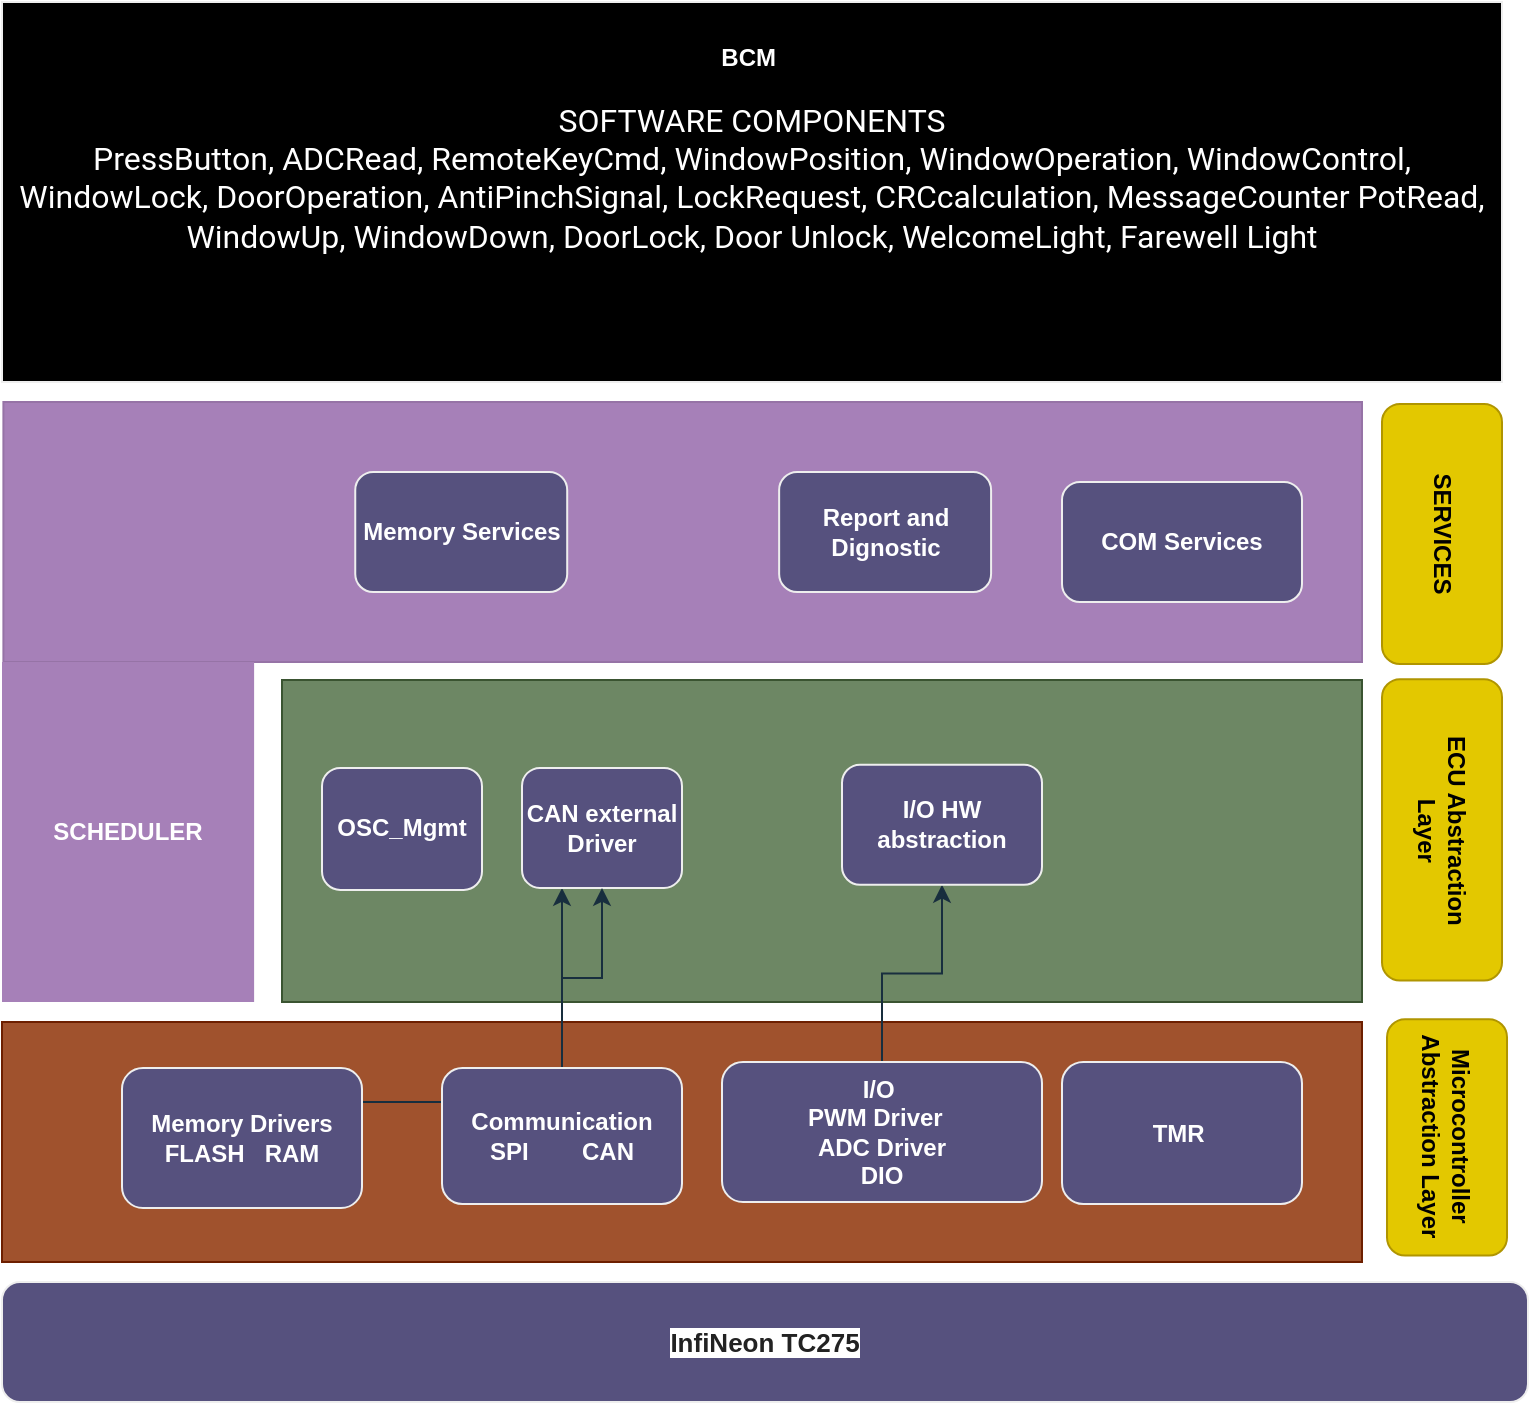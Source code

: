<mxfile version="20.2.5" type="github" pages="2">
  <diagram id="0SxEWgDJXTkLoPQnoZ41" name="Página-1">
    <mxGraphModel dx="1564" dy="956" grid="1" gridSize="10" guides="1" tooltips="1" connect="1" arrows="1" fold="1" page="1" pageScale="1" pageWidth="1100" pageHeight="850" background="none" math="0" shadow="0">
      <root>
        <mxCell id="0" />
        <mxCell id="1" parent="0" />
        <mxCell id="ohxu8sP8Bl96CsR-l8yv-2" value="" style="group" vertex="1" connectable="0" parent="1">
          <mxGeometry x="170" y="270" width="680" height="300" as="geometry" />
        </mxCell>
        <mxCell id="E3UZA_A3aNp--UBdqJW4-3" value="" style="rounded=0;whiteSpace=wrap;html=1;fillColor=#A680B8;strokeColor=#9673a6;fontStyle=1" parent="ohxu8sP8Bl96CsR-l8yv-2" vertex="1">
          <mxGeometry x="0.7" width="679.3" height="130" as="geometry" />
        </mxCell>
        <mxCell id="WLYs_z4ydL6w-I-2daiW-25" value="SCHEDULER" style="rounded=0;whiteSpace=wrap;html=1;fillColor=#A680B8;strokeColor=none;fontColor=#FFFFFF;fontStyle=1" parent="ohxu8sP8Bl96CsR-l8yv-2" vertex="1">
          <mxGeometry y="130" width="126.056" height="170" as="geometry" />
        </mxCell>
        <mxCell id="E3UZA_A3aNp--UBdqJW4-23" value="Report and Dignostic" style="rounded=1;whiteSpace=wrap;html=1;fillColor=#56517E;strokeColor=#EEEEEE;fontColor=#FFFFFF;fontStyle=1" parent="ohxu8sP8Bl96CsR-l8yv-2" vertex="1">
          <mxGeometry x="388.571" y="35" width="105.974" height="60" as="geometry" />
        </mxCell>
        <mxCell id="E3UZA_A3aNp--UBdqJW4-22" value="Memory Services" style="rounded=1;whiteSpace=wrap;html=1;glass=0;fillColor=#56517E;strokeColor=#EEEEEE;fontColor=#FFFFFF;fontStyle=1" parent="ohxu8sP8Bl96CsR-l8yv-2" vertex="1">
          <mxGeometry x="176.623" y="35" width="105.974" height="60" as="geometry" />
        </mxCell>
        <mxCell id="E3UZA_A3aNp--UBdqJW4-1" value="BCM&amp;nbsp;&lt;br&gt;&lt;br&gt;&lt;span style=&quot;font-family: Roboto, -apple-system, BlinkMacSystemFont, &amp;quot;Apple Color Emoji&amp;quot;, &amp;quot;Segoe UI&amp;quot;, Oxygen, Ubuntu, Cantarell, &amp;quot;Fira Sans&amp;quot;, &amp;quot;Droid Sans&amp;quot;, &amp;quot;Helvetica Neue&amp;quot;, sans-serif; font-size: 16px; font-weight: 400; text-align: start;&quot;&gt;SOFTWARE COMPONENTS&lt;/span&gt;&lt;br style=&quot;box-sizing: border-box; font-family: Roboto, -apple-system, BlinkMacSystemFont, &amp;quot;Apple Color Emoji&amp;quot;, &amp;quot;Segoe UI&amp;quot;, Oxygen, Ubuntu, Cantarell, &amp;quot;Fira Sans&amp;quot;, &amp;quot;Droid Sans&amp;quot;, &amp;quot;Helvetica Neue&amp;quot;, sans-serif; font-size: 16px; font-weight: 400; text-align: start;&quot;&gt;&lt;span style=&quot;font-family: Roboto, -apple-system, BlinkMacSystemFont, &amp;quot;Apple Color Emoji&amp;quot;, &amp;quot;Segoe UI&amp;quot;, Oxygen, Ubuntu, Cantarell, &amp;quot;Fira Sans&amp;quot;, &amp;quot;Droid Sans&amp;quot;, &amp;quot;Helvetica Neue&amp;quot;, sans-serif; font-size: 16px; font-weight: 400; text-align: start;&quot;&gt;PressButton, ADCRead, RemoteKeyCmd, WindowPosition, WindowOperation, WindowControl, WindowLock, DoorOperation, AntiPinchSignal, LockRequest, CRCcalculation, MessageCounter PotRead, WindowUp, WindowDown, DoorLock, Door Unlock, WelcomeLight, Farewell Light&lt;/span&gt;&lt;span&gt;&lt;br&gt;&lt;br&gt;&lt;br&gt;&lt;br&gt;&lt;/span&gt;" style="rounded=0;whiteSpace=wrap;html=1;fillColor=#000000;strokeColor=#EEEEEE;fontColor=#FFFFFF;fontStyle=1" parent="1" vertex="1">
          <mxGeometry x="170" y="70" width="750" height="190" as="geometry" />
        </mxCell>
        <mxCell id="E3UZA_A3aNp--UBdqJW4-24" value="COM Services" style="rounded=1;whiteSpace=wrap;html=1;fillColor=#56517E;strokeColor=#EEEEEE;fontColor=#FFFFFF;fontStyle=1" parent="1" vertex="1">
          <mxGeometry x="700" y="310" width="120" height="60" as="geometry" />
        </mxCell>
        <mxCell id="5Y2THX8Q8HSWR9ZChi4j-1" value="SERVICES" style="rounded=1;whiteSpace=wrap;html=1;rotation=90;fillColor=#e3c800;strokeColor=#B09500;fontColor=#000000;fontStyle=1" parent="1" vertex="1">
          <mxGeometry x="825" y="306" width="130" height="60" as="geometry" />
        </mxCell>
        <mxCell id="WLYs_z4ydL6w-I-2daiW-27" value="" style="rounded=0;whiteSpace=wrap;html=1;fillColor=#6d8764;strokeColor=#3A5431;fontColor=#ffffff;fontStyle=1" parent="1" vertex="1">
          <mxGeometry x="310" y="409" width="540" height="161" as="geometry" />
        </mxCell>
        <mxCell id="WLYs_z4ydL6w-I-2daiW-28" value="&lt;div style=&quot;text-align: start;&quot;&gt;&lt;br&gt;&lt;/div&gt;" style="rounded=0;whiteSpace=wrap;html=1;fillColor=#a0522d;strokeColor=#6D1F00;fontColor=#ffffff;fontStyle=1" parent="1" vertex="1">
          <mxGeometry x="170" y="580" width="680" height="120" as="geometry" />
        </mxCell>
        <mxCell id="WLYs_z4ydL6w-I-2daiW-32" style="edgeStyle=orthogonalEdgeStyle;rounded=0;orthogonalLoop=1;jettySize=auto;html=1;labelBackgroundColor=#FAD9D5;strokeColor=#182E3E;fontStyle=1" parent="1" source="WLYs_z4ydL6w-I-2daiW-33" target="WLYs_z4ydL6w-I-2daiW-39" edge="1">
          <mxGeometry relative="1" as="geometry" />
        </mxCell>
        <mxCell id="WLYs_z4ydL6w-I-2daiW-33" value="I/O&amp;nbsp;&lt;br&gt;PWM Driver&amp;nbsp;&amp;nbsp;&lt;br&gt;ADC Driver&lt;br&gt;DIO" style="rounded=1;whiteSpace=wrap;html=1;fillColor=#56517E;strokeColor=#EEEEEE;fontColor=#FFFFFF;fontStyle=1" parent="1" vertex="1">
          <mxGeometry x="530" y="600" width="160" height="70" as="geometry" />
        </mxCell>
        <mxCell id="WLYs_z4ydL6w-I-2daiW-34" style="edgeStyle=orthogonalEdgeStyle;rounded=0;orthogonalLoop=1;jettySize=auto;html=1;labelBackgroundColor=#FAD9D5;strokeColor=#182E3E;fontStyle=1" parent="1" source="WLYs_z4ydL6w-I-2daiW-35" target="WLYs_z4ydL6w-I-2daiW-42" edge="1">
          <mxGeometry relative="1" as="geometry">
            <Array as="points">
              <mxPoint x="290" y="620" />
              <mxPoint x="450" y="620" />
            </Array>
          </mxGeometry>
        </mxCell>
        <mxCell id="WLYs_z4ydL6w-I-2daiW-35" value="Memory Drivers&lt;br&gt;FLASH&amp;nbsp; &amp;nbsp;RAM" style="rounded=1;whiteSpace=wrap;html=1;fillColor=#56517E;strokeColor=#EEEEEE;fontColor=#FFFFFF;fontStyle=1" parent="1" vertex="1">
          <mxGeometry x="230" y="603" width="120" height="70" as="geometry" />
        </mxCell>
        <mxCell id="WLYs_z4ydL6w-I-2daiW-37" value="TMR&amp;nbsp;" style="rounded=1;whiteSpace=wrap;html=1;fillColor=#56517E;strokeColor=#EEEEEE;fontColor=#FFFFFF;fontStyle=1" parent="1" vertex="1">
          <mxGeometry x="700" y="600" width="120" height="71" as="geometry" />
        </mxCell>
        <mxCell id="WLYs_z4ydL6w-I-2daiW-38" value="OSC_Mgmt" style="rounded=1;whiteSpace=wrap;html=1;fillColor=#56517E;strokeColor=#EEEEEE;fontColor=#FFFFFF;fontStyle=1" parent="1" vertex="1">
          <mxGeometry x="330" y="452.94" width="80" height="61" as="geometry" />
        </mxCell>
        <mxCell id="WLYs_z4ydL6w-I-2daiW-39" value="I/O HW abstraction" style="rounded=1;whiteSpace=wrap;html=1;fillColor=#56517E;strokeColor=#EEEEEE;fontColor=#FFFFFF;fontStyle=1" parent="1" vertex="1">
          <mxGeometry x="590" y="451.35" width="100" height="60" as="geometry" />
        </mxCell>
        <mxCell id="WLYs_z4ydL6w-I-2daiW-40" style="edgeStyle=orthogonalEdgeStyle;rounded=0;orthogonalLoop=1;jettySize=auto;html=1;exitX=0.5;exitY=1;exitDx=0;exitDy=0;labelBackgroundColor=#FAD9D5;strokeColor=#182E3E;fontStyle=1" parent="1" source="WLYs_z4ydL6w-I-2daiW-39" target="WLYs_z4ydL6w-I-2daiW-39" edge="1">
          <mxGeometry relative="1" as="geometry" />
        </mxCell>
        <mxCell id="WLYs_z4ydL6w-I-2daiW-42" value="CAN external Driver" style="rounded=1;whiteSpace=wrap;html=1;fillColor=#56517E;strokeColor=#EEEEEE;fontColor=#FFFFFF;fontStyle=1" parent="1" vertex="1">
          <mxGeometry x="430" y="452.94" width="80" height="60" as="geometry" />
        </mxCell>
        <mxCell id="WLYs_z4ydL6w-I-2daiW-44" value="ECU Abstraction&lt;br&gt;Layer" style="rounded=1;whiteSpace=wrap;html=1;rotation=90;fillColor=#e3c800;strokeColor=#B09500;fontColor=#000000;fontStyle=1" parent="1" vertex="1">
          <mxGeometry x="814.69" y="453.94" width="150.63" height="60" as="geometry" />
        </mxCell>
        <mxCell id="WLYs_z4ydL6w-I-2daiW-45" value="Microcontroller Abstraction Layer" style="rounded=1;whiteSpace=wrap;html=1;rotation=90;fillColor=#e3c800;strokeColor=#B09500;fontColor=#000000;fontStyle=1" parent="1" vertex="1">
          <mxGeometry x="833.44" y="607.69" width="118.13" height="60" as="geometry" />
        </mxCell>
        <mxCell id="WLYs_z4ydL6w-I-2daiW-46" style="edgeStyle=orthogonalEdgeStyle;rounded=0;orthogonalLoop=1;jettySize=auto;html=1;entryX=0.5;entryY=1;entryDx=0;entryDy=0;labelBackgroundColor=#FAD9D5;strokeColor=#182E3E;fontStyle=1" parent="1" source="WLYs_z4ydL6w-I-2daiW-47" target="WLYs_z4ydL6w-I-2daiW-42" edge="1">
          <mxGeometry relative="1" as="geometry" />
        </mxCell>
        <mxCell id="WLYs_z4ydL6w-I-2daiW-47" value="Communication&lt;br&gt;SPI&amp;nbsp; &amp;nbsp; &amp;nbsp; &amp;nbsp; CAN" style="rounded=1;whiteSpace=wrap;html=1;fillColor=#56517E;strokeColor=#EEEEEE;fontColor=#FFFFFF;fontStyle=1" parent="1" vertex="1">
          <mxGeometry x="390" y="603" width="120" height="68" as="geometry" />
        </mxCell>
        <mxCell id="WLYs_z4ydL6w-I-2daiW-48" value="&lt;div style=&quot;text-align: start;&quot;&gt;&lt;font size=&quot;2&quot; face=&quot;Arial, Helvetica, sans-serif&quot; color=&quot;#222222&quot;&gt;&lt;span style=&quot;background-color: rgb(255, 255, 255);&quot;&gt;InfiNeon TC275&lt;/span&gt;&lt;/font&gt;&lt;/div&gt;" style="rounded=1;whiteSpace=wrap;html=1;fillColor=#56517E;strokeColor=#EEEEEE;fontColor=#FFFFFF;fontStyle=1" parent="1" vertex="1">
          <mxGeometry x="170" y="710" width="763" height="60" as="geometry" />
        </mxCell>
      </root>
    </mxGraphModel>
  </diagram>
  <diagram id="zN3AyqDoziPQk-1GQuDL" name="Página-2">
    <mxGraphModel dx="1422" dy="765" grid="1" gridSize="10" guides="1" tooltips="1" connect="1" arrows="1" fold="1" page="1" pageScale="1" pageWidth="1100" pageHeight="850" math="0" shadow="0">
      <root>
        <mxCell id="0" />
        <mxCell id="1" parent="0" />
        <mxCell id="WIb1HFvYGEBfSn61_mD_-1" value="&lt;b style=&quot;font-size: 26px;&quot;&gt;DCU&lt;/b&gt;" style="rounded=0;whiteSpace=wrap;html=1;fontSize=26;strokeWidth=4;strokeColor=#990000;" vertex="1" parent="1">
          <mxGeometry x="40" y="30" width="1040" height="30" as="geometry" />
        </mxCell>
        <mxCell id="WIb1HFvYGEBfSn61_mD_-2" value="RTE" style="rounded=0;whiteSpace=wrap;html=1;fillColor=#CCCC00;strokeColor=#A50040;fontColor=#ffffff;fontSize=26;" vertex="1" parent="1">
          <mxGeometry x="40" y="80" width="1040" height="60" as="geometry" />
        </mxCell>
        <mxCell id="WIb1HFvYGEBfSn61_mD_-3" value="" style="rounded=0;whiteSpace=wrap;html=1;fillColor=#FF6666;strokeColor=#10739e;" vertex="1" parent="1">
          <mxGeometry x="40" y="160" width="970" height="140" as="geometry" />
        </mxCell>
        <mxCell id="WIb1HFvYGEBfSn61_mD_-18" value="Window Control" style="rounded=1;whiteSpace=wrap;html=1;glass=0;fillColor=#9933FF;strokeColor=#b85450;" vertex="1" parent="1">
          <mxGeometry x="252" y="200" width="120" height="60" as="geometry" />
        </mxCell>
        <mxCell id="WIb1HFvYGEBfSn61_mD_-19" value="Lock Control" style="rounded=1;whiteSpace=wrap;html=1;fillColor=#333333;strokeColor=#6D1F00;fontColor=#ffffff;fontSize=15;" vertex="1" parent="1">
          <mxGeometry x="559" y="200" width="120" height="60" as="geometry" />
        </mxCell>
        <mxCell id="WIb1HFvYGEBfSn61_mD_-20" value="AntiPinch Control" style="rounded=1;whiteSpace=wrap;html=1;fillColor=#333333;strokeColor=#6D1F00;fontColor=#ffffff;fontSize=15;" vertex="1" parent="1">
          <mxGeometry x="861" y="200" width="120" height="60" as="geometry" />
        </mxCell>
        <mxCell id="WIb1HFvYGEBfSn61_mD_-21" value="SERVICES" style="rounded=1;whiteSpace=wrap;html=1;rotation=90;fillColor=#d80073;strokeColor=#A50040;fontColor=#ffffff;fontStyle=1;labelBorderColor=none;labelBackgroundColor=none;fontSize=14;" vertex="1" parent="1">
          <mxGeometry x="990" y="195" width="120" height="60" as="geometry" />
        </mxCell>
        <mxCell id="i04iYNlgFMU4ENJIWA27-1" value="&lt;font color=&quot;#ffffff&quot; style=&quot;font-size: 21px;&quot;&gt;SCHEDULER&lt;/font&gt;" style="rounded=0;whiteSpace=wrap;html=1;fillColor=#FF6666;strokeColor=#10739e;fontStyle=1" vertex="1" parent="1">
          <mxGeometry x="40" y="300" width="180" height="170" as="geometry" />
        </mxCell>
        <mxCell id="i04iYNlgFMU4ENJIWA27-2" value="" style="rounded=0;whiteSpace=wrap;html=1;fillColor=#6d8764;strokeColor=#3A5431;fontColor=#ffffff;fontStyle=1" vertex="1" parent="1">
          <mxGeometry x="227" y="309" width="784" height="161" as="geometry" />
        </mxCell>
        <mxCell id="i04iYNlgFMU4ENJIWA27-3" value="&lt;div style=&quot;text-align: start;&quot;&gt;&lt;br&gt;&lt;/div&gt;" style="rounded=0;whiteSpace=wrap;html=1;fillColor=#a0522d;strokeColor=#6D1F00;fontColor=#ffffff;fontStyle=1" vertex="1" parent="1">
          <mxGeometry x="40" y="480" width="971" height="170" as="geometry" />
        </mxCell>
        <mxCell id="i04iYNlgFMU4ENJIWA27-4" style="edgeStyle=orthogonalEdgeStyle;rounded=0;orthogonalLoop=1;jettySize=auto;html=1;entryX=0.5;entryY=1;entryDx=0;entryDy=0;labelBackgroundColor=#FAD9D5;strokeColor=#182E3E;fontStyle=1" edge="1" parent="1" source="i04iYNlgFMU4ENJIWA27-6" target="i04iYNlgFMU4ENJIWA27-18">
          <mxGeometry relative="1" as="geometry" />
        </mxCell>
        <mxCell id="i04iYNlgFMU4ENJIWA27-5" style="edgeStyle=orthogonalEdgeStyle;rounded=0;orthogonalLoop=1;jettySize=auto;html=1;labelBackgroundColor=#FAD9D5;strokeColor=#182E3E;fontStyle=1" edge="1" parent="1" source="i04iYNlgFMU4ENJIWA27-6" target="i04iYNlgFMU4ENJIWA27-13">
          <mxGeometry relative="1" as="geometry">
            <Array as="points">
              <mxPoint x="296" y="500" />
              <mxPoint x="471" y="500" />
            </Array>
          </mxGeometry>
        </mxCell>
        <mxCell id="i04iYNlgFMU4ENJIWA27-6" value="&amp;nbsp;WDT&amp;nbsp; &amp;nbsp;CLK" style="rounded=1;whiteSpace=wrap;html=1;fillColor=#FFDFA8;strokeColor=#d79b00;fontStyle=1;fontSize=15;" vertex="1" parent="1">
          <mxGeometry x="241" y="551" width="110" height="69" as="geometry" />
        </mxCell>
        <mxCell id="i04iYNlgFMU4ENJIWA27-7" style="edgeStyle=orthogonalEdgeStyle;rounded=0;orthogonalLoop=1;jettySize=auto;html=1;labelBackgroundColor=#FAD9D5;strokeColor=#182E3E;fontStyle=1" edge="1" parent="1" source="i04iYNlgFMU4ENJIWA27-8" target="i04iYNlgFMU4ENJIWA27-14">
          <mxGeometry relative="1" as="geometry" />
        </mxCell>
        <mxCell id="i04iYNlgFMU4ENJIWA27-8" value="I/O&amp;nbsp;&lt;br style=&quot;font-size: 15px;&quot;&gt;PWM Driver&amp;nbsp;&amp;nbsp;&lt;br style=&quot;font-size: 15px;&quot;&gt;ADC Driver&lt;br style=&quot;font-size: 15px;&quot;&gt;DIO" style="rounded=1;whiteSpace=wrap;html=1;fillColor=#FFDFA8;strokeColor=#d79b00;fontStyle=1;fontSize=15;" vertex="1" parent="1">
          <mxGeometry x="691" y="550" width="160" height="70" as="geometry" />
        </mxCell>
        <mxCell id="i04iYNlgFMU4ENJIWA27-9" style="edgeStyle=orthogonalEdgeStyle;rounded=0;orthogonalLoop=1;jettySize=auto;html=1;labelBackgroundColor=#FAD9D5;strokeColor=#182E3E;fontStyle=1" edge="1" parent="1" source="i04iYNlgFMU4ENJIWA27-10" target="i04iYNlgFMU4ENJIWA27-17">
          <mxGeometry relative="1" as="geometry">
            <Array as="points">
              <mxPoint x="451" y="520" />
              <mxPoint x="611" y="520" />
            </Array>
          </mxGeometry>
        </mxCell>
        <mxCell id="i04iYNlgFMU4ENJIWA27-10" value="Memory Drivers&lt;br style=&quot;font-size: 15px;&quot;&gt;FLASH&amp;nbsp; &amp;nbsp;RAM" style="rounded=1;whiteSpace=wrap;html=1;fillColor=#FFDFA8;strokeColor=#d79b00;fontStyle=1;fontSize=15;" vertex="1" parent="1">
          <mxGeometry x="391" y="553" width="120" height="70" as="geometry" />
        </mxCell>
        <mxCell id="i04iYNlgFMU4ENJIWA27-11" style="edgeStyle=orthogonalEdgeStyle;rounded=0;orthogonalLoop=1;jettySize=auto;html=1;labelBackgroundColor=#FAD9D5;strokeColor=#182E3E;fontStyle=1" edge="1" parent="1" source="i04iYNlgFMU4ENJIWA27-12" target="i04iYNlgFMU4ENJIWA27-16">
          <mxGeometry relative="1" as="geometry" />
        </mxCell>
        <mxCell id="i04iYNlgFMU4ENJIWA27-12" value="TMR&amp;nbsp;" style="rounded=1;whiteSpace=wrap;html=1;fillColor=#FFDFA8;strokeColor=#d79b00;fontStyle=1;fontSize=15;" vertex="1" parent="1">
          <mxGeometry x="861" y="550" width="120" height="71" as="geometry" />
        </mxCell>
        <mxCell id="i04iYNlgFMU4ENJIWA27-13" value="OSC_Mgmt" style="rounded=1;whiteSpace=wrap;html=1;fillColor=#56517E;strokeColor=#EEEEEE;fontColor=#FFFFFF;fontStyle=1;fontSize=15;" vertex="1" parent="1">
          <mxGeometry x="411" y="351.59" width="120" height="61" as="geometry" />
        </mxCell>
        <mxCell id="i04iYNlgFMU4ENJIWA27-14" value="I/O HW abstraction" style="rounded=1;whiteSpace=wrap;html=1;fillColor=#56517E;strokeColor=#EEEEEE;fontColor=#FFFFFF;fontStyle=1;fontSize=15;" vertex="1" parent="1">
          <mxGeometry x="711" y="350.0" width="120" height="60" as="geometry" />
        </mxCell>
        <mxCell id="i04iYNlgFMU4ENJIWA27-15" style="edgeStyle=orthogonalEdgeStyle;rounded=0;orthogonalLoop=1;jettySize=auto;html=1;exitX=0.5;exitY=1;exitDx=0;exitDy=0;labelBackgroundColor=#FAD9D5;strokeColor=#182E3E;fontStyle=1" edge="1" parent="1" source="i04iYNlgFMU4ENJIWA27-14" target="i04iYNlgFMU4ENJIWA27-14">
          <mxGeometry relative="1" as="geometry" />
        </mxCell>
        <mxCell id="i04iYNlgFMU4ENJIWA27-16" value="TMR_Mgmt" style="rounded=1;whiteSpace=wrap;html=1;fillColor=#56517E;strokeColor=#EEEEEE;fontColor=#FFFFFF;fontStyle=1;fontSize=15;" vertex="1" parent="1">
          <mxGeometry x="861" y="350.0" width="120" height="60" as="geometry" />
        </mxCell>
        <mxCell id="i04iYNlgFMU4ENJIWA27-17" value="CAN external Driver" style="rounded=1;whiteSpace=wrap;html=1;fillColor=#56517E;strokeColor=#EEEEEE;fontColor=#FFFFFF;fontStyle=1;fontSize=15;" vertex="1" parent="1">
          <mxGeometry x="551" y="351.59" width="120" height="60" as="geometry" />
        </mxCell>
        <mxCell id="i04iYNlgFMU4ENJIWA27-18" value="WDT_Driver" style="rounded=1;whiteSpace=wrap;html=1;fillColor=#56517E;strokeColor=#EEEEEE;fontColor=#FFFFFF;fontStyle=1;fontSize=15;" vertex="1" parent="1">
          <mxGeometry x="252" y="350.0" width="120" height="60" as="geometry" />
        </mxCell>
        <mxCell id="i04iYNlgFMU4ENJIWA27-19" value="ECU Abstraction&lt;br style=&quot;font-size: 14px;&quot;&gt;Layer" style="rounded=1;whiteSpace=wrap;html=1;rotation=90;fillColor=#d80073;strokeColor=#A50040;fontStyle=1;fontColor=#ffffff;labelBorderColor=none;labelBackgroundColor=none;fontSize=14;" vertex="1" parent="1">
          <mxGeometry x="975.69" y="353.94" width="150.63" height="60" as="geometry" />
        </mxCell>
        <mxCell id="i04iYNlgFMU4ENJIWA27-20" value="Microcontroller Abstraction Layer" style="rounded=1;whiteSpace=wrap;html=1;rotation=90;fillColor=#d80073;strokeColor=#A50040;fontStyle=1;fontColor=#ffffff;labelBorderColor=none;labelBackgroundColor=none;fontSize=14;" vertex="1" parent="1">
          <mxGeometry x="969.75" y="539.25" width="167.5" height="60" as="geometry" />
        </mxCell>
        <mxCell id="i04iYNlgFMU4ENJIWA27-21" style="edgeStyle=orthogonalEdgeStyle;rounded=0;orthogonalLoop=1;jettySize=auto;html=1;entryX=0.5;entryY=1;entryDx=0;entryDy=0;labelBackgroundColor=#FAD9D5;strokeColor=#182E3E;fontStyle=1" edge="1" parent="1" source="i04iYNlgFMU4ENJIWA27-22" target="i04iYNlgFMU4ENJIWA27-17">
          <mxGeometry relative="1" as="geometry" />
        </mxCell>
        <mxCell id="i04iYNlgFMU4ENJIWA27-22" value="Communication&lt;br style=&quot;font-size: 15px;&quot;&gt;SPI&amp;nbsp; &amp;nbsp; &amp;nbsp; &amp;nbsp; CAN" style="rounded=1;whiteSpace=wrap;html=1;fillColor=#FFDFA8;strokeColor=#d79b00;fontStyle=1;fontSize=15;" vertex="1" parent="1">
          <mxGeometry x="551" y="553" width="120" height="68" as="geometry" />
        </mxCell>
        <mxCell id="i04iYNlgFMU4ENJIWA27-23" value="&lt;div style=&quot;text-align: start;&quot;&gt;&lt;font size=&quot;2&quot; face=&quot;Arial, Helvetica, sans-serif&quot; color=&quot;#222222&quot;&gt;&lt;span style=&quot;background-color: rgb(255, 255, 255);&quot;&gt;InfiNeon TC275&lt;/span&gt;&lt;/font&gt;&lt;/div&gt;" style="rounded=1;whiteSpace=wrap;html=1;fillColor=#56517E;strokeColor=#EEEEEE;fontColor=#FFFFFF;fontStyle=1" vertex="1" parent="1">
          <mxGeometry x="40" y="660" width="1044" height="60" as="geometry" />
        </mxCell>
        <mxCell id="i04iYNlgFMU4ENJIWA27-24" value="Window Control" style="rounded=1;whiteSpace=wrap;html=1;glass=0;fillColor=#333333;strokeColor=#6D1F00;fontColor=#ffffff;fontSize=15;" vertex="1" parent="1">
          <mxGeometry x="252" y="200" width="120" height="60" as="geometry" />
        </mxCell>
      </root>
    </mxGraphModel>
  </diagram>
</mxfile>
